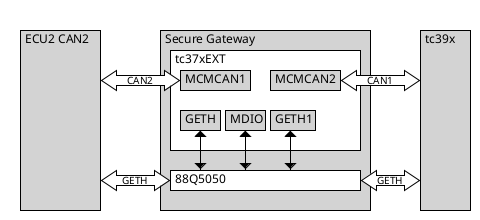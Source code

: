@startwire
* ECU2_CAN2 [80x180] #lightgray
--
move(40,0)
* Secure_Gateway [210x180] #lightgray
    * tc37xEXT [190x100]#white
        *MCMCAN1 [70x20] #lightgray
        *GETH [40x20] #lightgray
        --
        * MCMCAN2 [70x20] #lightgray
        * GETH1 [45x20] #lightgray
        move(-45, -40)
        * MDIO [40x20] #lightgray
    * 88Q5050 [190x20] #white

-- 
move(30,0)
* tc39x [50x180] #lightgray

Secure_Gateway.tc37xEXT.GETH(50%, 100%) <--> Secure_Gateway.88Q5050 : GETH
Secure_Gateway.tc37xEXT.GETH1(20, 100%) <--> Secure_Gateway.88Q5050 : GETH
Secure_Gateway.tc37xEXT.MDIO(20, 100%) <--> Secure_Gateway.88Q5050 : GETH

ECU2_CAN2(100%, 45) <=> Secure_Gateway.tc37xEXT.MCMCAN1 : CAN2
ECU2_CAN2(100%, 145) <=> Secure_Gateway.88Q5050 : GETH
Secure_Gateway.tc37xEXT.MCMCAN2(100%, 5) <=> tc39x : CAN1
Secure_Gateway.88Q5050(100%, 5) <=> tc39x : GETH
@endwire